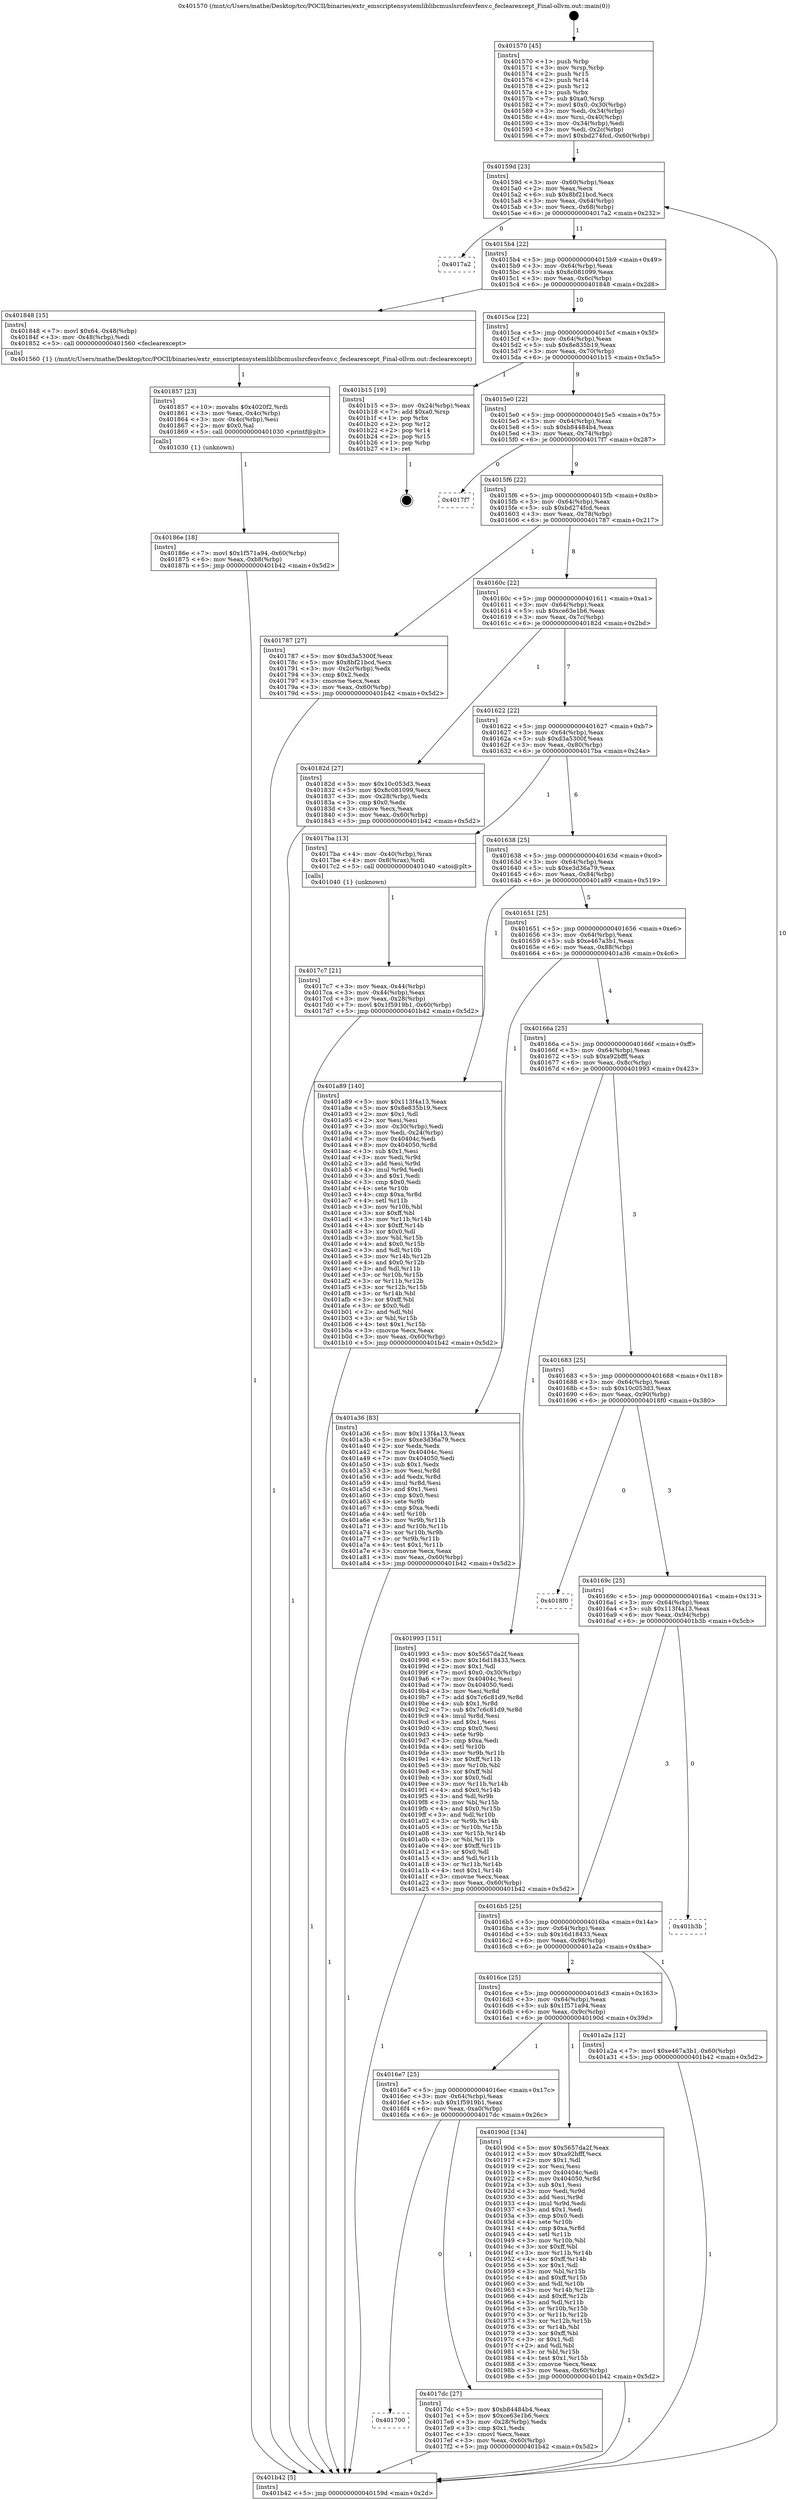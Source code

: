 digraph "0x401570" {
  label = "0x401570 (/mnt/c/Users/mathe/Desktop/tcc/POCII/binaries/extr_emscriptensystemliblibcmuslsrcfenvfenv.c_feclearexcept_Final-ollvm.out::main(0))"
  labelloc = "t"
  node[shape=record]

  Entry [label="",width=0.3,height=0.3,shape=circle,fillcolor=black,style=filled]
  "0x40159d" [label="{
     0x40159d [23]\l
     | [instrs]\l
     &nbsp;&nbsp;0x40159d \<+3\>: mov -0x60(%rbp),%eax\l
     &nbsp;&nbsp;0x4015a0 \<+2\>: mov %eax,%ecx\l
     &nbsp;&nbsp;0x4015a2 \<+6\>: sub $0x8bf21bcd,%ecx\l
     &nbsp;&nbsp;0x4015a8 \<+3\>: mov %eax,-0x64(%rbp)\l
     &nbsp;&nbsp;0x4015ab \<+3\>: mov %ecx,-0x68(%rbp)\l
     &nbsp;&nbsp;0x4015ae \<+6\>: je 00000000004017a2 \<main+0x232\>\l
  }"]
  "0x4017a2" [label="{
     0x4017a2\l
  }", style=dashed]
  "0x4015b4" [label="{
     0x4015b4 [22]\l
     | [instrs]\l
     &nbsp;&nbsp;0x4015b4 \<+5\>: jmp 00000000004015b9 \<main+0x49\>\l
     &nbsp;&nbsp;0x4015b9 \<+3\>: mov -0x64(%rbp),%eax\l
     &nbsp;&nbsp;0x4015bc \<+5\>: sub $0x8c081099,%eax\l
     &nbsp;&nbsp;0x4015c1 \<+3\>: mov %eax,-0x6c(%rbp)\l
     &nbsp;&nbsp;0x4015c4 \<+6\>: je 0000000000401848 \<main+0x2d8\>\l
  }"]
  Exit [label="",width=0.3,height=0.3,shape=circle,fillcolor=black,style=filled,peripheries=2]
  "0x401848" [label="{
     0x401848 [15]\l
     | [instrs]\l
     &nbsp;&nbsp;0x401848 \<+7\>: movl $0x64,-0x48(%rbp)\l
     &nbsp;&nbsp;0x40184f \<+3\>: mov -0x48(%rbp),%edi\l
     &nbsp;&nbsp;0x401852 \<+5\>: call 0000000000401560 \<feclearexcept\>\l
     | [calls]\l
     &nbsp;&nbsp;0x401560 \{1\} (/mnt/c/Users/mathe/Desktop/tcc/POCII/binaries/extr_emscriptensystemliblibcmuslsrcfenvfenv.c_feclearexcept_Final-ollvm.out::feclearexcept)\l
  }"]
  "0x4015ca" [label="{
     0x4015ca [22]\l
     | [instrs]\l
     &nbsp;&nbsp;0x4015ca \<+5\>: jmp 00000000004015cf \<main+0x5f\>\l
     &nbsp;&nbsp;0x4015cf \<+3\>: mov -0x64(%rbp),%eax\l
     &nbsp;&nbsp;0x4015d2 \<+5\>: sub $0x8e835b19,%eax\l
     &nbsp;&nbsp;0x4015d7 \<+3\>: mov %eax,-0x70(%rbp)\l
     &nbsp;&nbsp;0x4015da \<+6\>: je 0000000000401b15 \<main+0x5a5\>\l
  }"]
  "0x40186e" [label="{
     0x40186e [18]\l
     | [instrs]\l
     &nbsp;&nbsp;0x40186e \<+7\>: movl $0x1f571a94,-0x60(%rbp)\l
     &nbsp;&nbsp;0x401875 \<+6\>: mov %eax,-0xb8(%rbp)\l
     &nbsp;&nbsp;0x40187b \<+5\>: jmp 0000000000401b42 \<main+0x5d2\>\l
  }"]
  "0x401b15" [label="{
     0x401b15 [19]\l
     | [instrs]\l
     &nbsp;&nbsp;0x401b15 \<+3\>: mov -0x24(%rbp),%eax\l
     &nbsp;&nbsp;0x401b18 \<+7\>: add $0xa0,%rsp\l
     &nbsp;&nbsp;0x401b1f \<+1\>: pop %rbx\l
     &nbsp;&nbsp;0x401b20 \<+2\>: pop %r12\l
     &nbsp;&nbsp;0x401b22 \<+2\>: pop %r14\l
     &nbsp;&nbsp;0x401b24 \<+2\>: pop %r15\l
     &nbsp;&nbsp;0x401b26 \<+1\>: pop %rbp\l
     &nbsp;&nbsp;0x401b27 \<+1\>: ret\l
  }"]
  "0x4015e0" [label="{
     0x4015e0 [22]\l
     | [instrs]\l
     &nbsp;&nbsp;0x4015e0 \<+5\>: jmp 00000000004015e5 \<main+0x75\>\l
     &nbsp;&nbsp;0x4015e5 \<+3\>: mov -0x64(%rbp),%eax\l
     &nbsp;&nbsp;0x4015e8 \<+5\>: sub $0xb84484b4,%eax\l
     &nbsp;&nbsp;0x4015ed \<+3\>: mov %eax,-0x74(%rbp)\l
     &nbsp;&nbsp;0x4015f0 \<+6\>: je 00000000004017f7 \<main+0x287\>\l
  }"]
  "0x401857" [label="{
     0x401857 [23]\l
     | [instrs]\l
     &nbsp;&nbsp;0x401857 \<+10\>: movabs $0x4020f2,%rdi\l
     &nbsp;&nbsp;0x401861 \<+3\>: mov %eax,-0x4c(%rbp)\l
     &nbsp;&nbsp;0x401864 \<+3\>: mov -0x4c(%rbp),%esi\l
     &nbsp;&nbsp;0x401867 \<+2\>: mov $0x0,%al\l
     &nbsp;&nbsp;0x401869 \<+5\>: call 0000000000401030 \<printf@plt\>\l
     | [calls]\l
     &nbsp;&nbsp;0x401030 \{1\} (unknown)\l
  }"]
  "0x4017f7" [label="{
     0x4017f7\l
  }", style=dashed]
  "0x4015f6" [label="{
     0x4015f6 [22]\l
     | [instrs]\l
     &nbsp;&nbsp;0x4015f6 \<+5\>: jmp 00000000004015fb \<main+0x8b\>\l
     &nbsp;&nbsp;0x4015fb \<+3\>: mov -0x64(%rbp),%eax\l
     &nbsp;&nbsp;0x4015fe \<+5\>: sub $0xbd274fcd,%eax\l
     &nbsp;&nbsp;0x401603 \<+3\>: mov %eax,-0x78(%rbp)\l
     &nbsp;&nbsp;0x401606 \<+6\>: je 0000000000401787 \<main+0x217\>\l
  }"]
  "0x401700" [label="{
     0x401700\l
  }", style=dashed]
  "0x401787" [label="{
     0x401787 [27]\l
     | [instrs]\l
     &nbsp;&nbsp;0x401787 \<+5\>: mov $0xd3a5300f,%eax\l
     &nbsp;&nbsp;0x40178c \<+5\>: mov $0x8bf21bcd,%ecx\l
     &nbsp;&nbsp;0x401791 \<+3\>: mov -0x2c(%rbp),%edx\l
     &nbsp;&nbsp;0x401794 \<+3\>: cmp $0x2,%edx\l
     &nbsp;&nbsp;0x401797 \<+3\>: cmovne %ecx,%eax\l
     &nbsp;&nbsp;0x40179a \<+3\>: mov %eax,-0x60(%rbp)\l
     &nbsp;&nbsp;0x40179d \<+5\>: jmp 0000000000401b42 \<main+0x5d2\>\l
  }"]
  "0x40160c" [label="{
     0x40160c [22]\l
     | [instrs]\l
     &nbsp;&nbsp;0x40160c \<+5\>: jmp 0000000000401611 \<main+0xa1\>\l
     &nbsp;&nbsp;0x401611 \<+3\>: mov -0x64(%rbp),%eax\l
     &nbsp;&nbsp;0x401614 \<+5\>: sub $0xce63e1b6,%eax\l
     &nbsp;&nbsp;0x401619 \<+3\>: mov %eax,-0x7c(%rbp)\l
     &nbsp;&nbsp;0x40161c \<+6\>: je 000000000040182d \<main+0x2bd\>\l
  }"]
  "0x401b42" [label="{
     0x401b42 [5]\l
     | [instrs]\l
     &nbsp;&nbsp;0x401b42 \<+5\>: jmp 000000000040159d \<main+0x2d\>\l
  }"]
  "0x401570" [label="{
     0x401570 [45]\l
     | [instrs]\l
     &nbsp;&nbsp;0x401570 \<+1\>: push %rbp\l
     &nbsp;&nbsp;0x401571 \<+3\>: mov %rsp,%rbp\l
     &nbsp;&nbsp;0x401574 \<+2\>: push %r15\l
     &nbsp;&nbsp;0x401576 \<+2\>: push %r14\l
     &nbsp;&nbsp;0x401578 \<+2\>: push %r12\l
     &nbsp;&nbsp;0x40157a \<+1\>: push %rbx\l
     &nbsp;&nbsp;0x40157b \<+7\>: sub $0xa0,%rsp\l
     &nbsp;&nbsp;0x401582 \<+7\>: movl $0x0,-0x30(%rbp)\l
     &nbsp;&nbsp;0x401589 \<+3\>: mov %edi,-0x34(%rbp)\l
     &nbsp;&nbsp;0x40158c \<+4\>: mov %rsi,-0x40(%rbp)\l
     &nbsp;&nbsp;0x401590 \<+3\>: mov -0x34(%rbp),%edi\l
     &nbsp;&nbsp;0x401593 \<+3\>: mov %edi,-0x2c(%rbp)\l
     &nbsp;&nbsp;0x401596 \<+7\>: movl $0xbd274fcd,-0x60(%rbp)\l
  }"]
  "0x4017dc" [label="{
     0x4017dc [27]\l
     | [instrs]\l
     &nbsp;&nbsp;0x4017dc \<+5\>: mov $0xb84484b4,%eax\l
     &nbsp;&nbsp;0x4017e1 \<+5\>: mov $0xce63e1b6,%ecx\l
     &nbsp;&nbsp;0x4017e6 \<+3\>: mov -0x28(%rbp),%edx\l
     &nbsp;&nbsp;0x4017e9 \<+3\>: cmp $0x1,%edx\l
     &nbsp;&nbsp;0x4017ec \<+3\>: cmovl %ecx,%eax\l
     &nbsp;&nbsp;0x4017ef \<+3\>: mov %eax,-0x60(%rbp)\l
     &nbsp;&nbsp;0x4017f2 \<+5\>: jmp 0000000000401b42 \<main+0x5d2\>\l
  }"]
  "0x40182d" [label="{
     0x40182d [27]\l
     | [instrs]\l
     &nbsp;&nbsp;0x40182d \<+5\>: mov $0x10c053d3,%eax\l
     &nbsp;&nbsp;0x401832 \<+5\>: mov $0x8c081099,%ecx\l
     &nbsp;&nbsp;0x401837 \<+3\>: mov -0x28(%rbp),%edx\l
     &nbsp;&nbsp;0x40183a \<+3\>: cmp $0x0,%edx\l
     &nbsp;&nbsp;0x40183d \<+3\>: cmove %ecx,%eax\l
     &nbsp;&nbsp;0x401840 \<+3\>: mov %eax,-0x60(%rbp)\l
     &nbsp;&nbsp;0x401843 \<+5\>: jmp 0000000000401b42 \<main+0x5d2\>\l
  }"]
  "0x401622" [label="{
     0x401622 [22]\l
     | [instrs]\l
     &nbsp;&nbsp;0x401622 \<+5\>: jmp 0000000000401627 \<main+0xb7\>\l
     &nbsp;&nbsp;0x401627 \<+3\>: mov -0x64(%rbp),%eax\l
     &nbsp;&nbsp;0x40162a \<+5\>: sub $0xd3a5300f,%eax\l
     &nbsp;&nbsp;0x40162f \<+3\>: mov %eax,-0x80(%rbp)\l
     &nbsp;&nbsp;0x401632 \<+6\>: je 00000000004017ba \<main+0x24a\>\l
  }"]
  "0x4016e7" [label="{
     0x4016e7 [25]\l
     | [instrs]\l
     &nbsp;&nbsp;0x4016e7 \<+5\>: jmp 00000000004016ec \<main+0x17c\>\l
     &nbsp;&nbsp;0x4016ec \<+3\>: mov -0x64(%rbp),%eax\l
     &nbsp;&nbsp;0x4016ef \<+5\>: sub $0x1f5919b1,%eax\l
     &nbsp;&nbsp;0x4016f4 \<+6\>: mov %eax,-0xa0(%rbp)\l
     &nbsp;&nbsp;0x4016fa \<+6\>: je 00000000004017dc \<main+0x26c\>\l
  }"]
  "0x4017ba" [label="{
     0x4017ba [13]\l
     | [instrs]\l
     &nbsp;&nbsp;0x4017ba \<+4\>: mov -0x40(%rbp),%rax\l
     &nbsp;&nbsp;0x4017be \<+4\>: mov 0x8(%rax),%rdi\l
     &nbsp;&nbsp;0x4017c2 \<+5\>: call 0000000000401040 \<atoi@plt\>\l
     | [calls]\l
     &nbsp;&nbsp;0x401040 \{1\} (unknown)\l
  }"]
  "0x401638" [label="{
     0x401638 [25]\l
     | [instrs]\l
     &nbsp;&nbsp;0x401638 \<+5\>: jmp 000000000040163d \<main+0xcd\>\l
     &nbsp;&nbsp;0x40163d \<+3\>: mov -0x64(%rbp),%eax\l
     &nbsp;&nbsp;0x401640 \<+5\>: sub $0xe3d36a79,%eax\l
     &nbsp;&nbsp;0x401645 \<+6\>: mov %eax,-0x84(%rbp)\l
     &nbsp;&nbsp;0x40164b \<+6\>: je 0000000000401a89 \<main+0x519\>\l
  }"]
  "0x4017c7" [label="{
     0x4017c7 [21]\l
     | [instrs]\l
     &nbsp;&nbsp;0x4017c7 \<+3\>: mov %eax,-0x44(%rbp)\l
     &nbsp;&nbsp;0x4017ca \<+3\>: mov -0x44(%rbp),%eax\l
     &nbsp;&nbsp;0x4017cd \<+3\>: mov %eax,-0x28(%rbp)\l
     &nbsp;&nbsp;0x4017d0 \<+7\>: movl $0x1f5919b1,-0x60(%rbp)\l
     &nbsp;&nbsp;0x4017d7 \<+5\>: jmp 0000000000401b42 \<main+0x5d2\>\l
  }"]
  "0x40190d" [label="{
     0x40190d [134]\l
     | [instrs]\l
     &nbsp;&nbsp;0x40190d \<+5\>: mov $0x5657da2f,%eax\l
     &nbsp;&nbsp;0x401912 \<+5\>: mov $0xa92bfff,%ecx\l
     &nbsp;&nbsp;0x401917 \<+2\>: mov $0x1,%dl\l
     &nbsp;&nbsp;0x401919 \<+2\>: xor %esi,%esi\l
     &nbsp;&nbsp;0x40191b \<+7\>: mov 0x40404c,%edi\l
     &nbsp;&nbsp;0x401922 \<+8\>: mov 0x404050,%r8d\l
     &nbsp;&nbsp;0x40192a \<+3\>: sub $0x1,%esi\l
     &nbsp;&nbsp;0x40192d \<+3\>: mov %edi,%r9d\l
     &nbsp;&nbsp;0x401930 \<+3\>: add %esi,%r9d\l
     &nbsp;&nbsp;0x401933 \<+4\>: imul %r9d,%edi\l
     &nbsp;&nbsp;0x401937 \<+3\>: and $0x1,%edi\l
     &nbsp;&nbsp;0x40193a \<+3\>: cmp $0x0,%edi\l
     &nbsp;&nbsp;0x40193d \<+4\>: sete %r10b\l
     &nbsp;&nbsp;0x401941 \<+4\>: cmp $0xa,%r8d\l
     &nbsp;&nbsp;0x401945 \<+4\>: setl %r11b\l
     &nbsp;&nbsp;0x401949 \<+3\>: mov %r10b,%bl\l
     &nbsp;&nbsp;0x40194c \<+3\>: xor $0xff,%bl\l
     &nbsp;&nbsp;0x40194f \<+3\>: mov %r11b,%r14b\l
     &nbsp;&nbsp;0x401952 \<+4\>: xor $0xff,%r14b\l
     &nbsp;&nbsp;0x401956 \<+3\>: xor $0x1,%dl\l
     &nbsp;&nbsp;0x401959 \<+3\>: mov %bl,%r15b\l
     &nbsp;&nbsp;0x40195c \<+4\>: and $0xff,%r15b\l
     &nbsp;&nbsp;0x401960 \<+3\>: and %dl,%r10b\l
     &nbsp;&nbsp;0x401963 \<+3\>: mov %r14b,%r12b\l
     &nbsp;&nbsp;0x401966 \<+4\>: and $0xff,%r12b\l
     &nbsp;&nbsp;0x40196a \<+3\>: and %dl,%r11b\l
     &nbsp;&nbsp;0x40196d \<+3\>: or %r10b,%r15b\l
     &nbsp;&nbsp;0x401970 \<+3\>: or %r11b,%r12b\l
     &nbsp;&nbsp;0x401973 \<+3\>: xor %r12b,%r15b\l
     &nbsp;&nbsp;0x401976 \<+3\>: or %r14b,%bl\l
     &nbsp;&nbsp;0x401979 \<+3\>: xor $0xff,%bl\l
     &nbsp;&nbsp;0x40197c \<+3\>: or $0x1,%dl\l
     &nbsp;&nbsp;0x40197f \<+2\>: and %dl,%bl\l
     &nbsp;&nbsp;0x401981 \<+3\>: or %bl,%r15b\l
     &nbsp;&nbsp;0x401984 \<+4\>: test $0x1,%r15b\l
     &nbsp;&nbsp;0x401988 \<+3\>: cmovne %ecx,%eax\l
     &nbsp;&nbsp;0x40198b \<+3\>: mov %eax,-0x60(%rbp)\l
     &nbsp;&nbsp;0x40198e \<+5\>: jmp 0000000000401b42 \<main+0x5d2\>\l
  }"]
  "0x401a89" [label="{
     0x401a89 [140]\l
     | [instrs]\l
     &nbsp;&nbsp;0x401a89 \<+5\>: mov $0x113f4a13,%eax\l
     &nbsp;&nbsp;0x401a8e \<+5\>: mov $0x8e835b19,%ecx\l
     &nbsp;&nbsp;0x401a93 \<+2\>: mov $0x1,%dl\l
     &nbsp;&nbsp;0x401a95 \<+2\>: xor %esi,%esi\l
     &nbsp;&nbsp;0x401a97 \<+3\>: mov -0x30(%rbp),%edi\l
     &nbsp;&nbsp;0x401a9a \<+3\>: mov %edi,-0x24(%rbp)\l
     &nbsp;&nbsp;0x401a9d \<+7\>: mov 0x40404c,%edi\l
     &nbsp;&nbsp;0x401aa4 \<+8\>: mov 0x404050,%r8d\l
     &nbsp;&nbsp;0x401aac \<+3\>: sub $0x1,%esi\l
     &nbsp;&nbsp;0x401aaf \<+3\>: mov %edi,%r9d\l
     &nbsp;&nbsp;0x401ab2 \<+3\>: add %esi,%r9d\l
     &nbsp;&nbsp;0x401ab5 \<+4\>: imul %r9d,%edi\l
     &nbsp;&nbsp;0x401ab9 \<+3\>: and $0x1,%edi\l
     &nbsp;&nbsp;0x401abc \<+3\>: cmp $0x0,%edi\l
     &nbsp;&nbsp;0x401abf \<+4\>: sete %r10b\l
     &nbsp;&nbsp;0x401ac3 \<+4\>: cmp $0xa,%r8d\l
     &nbsp;&nbsp;0x401ac7 \<+4\>: setl %r11b\l
     &nbsp;&nbsp;0x401acb \<+3\>: mov %r10b,%bl\l
     &nbsp;&nbsp;0x401ace \<+3\>: xor $0xff,%bl\l
     &nbsp;&nbsp;0x401ad1 \<+3\>: mov %r11b,%r14b\l
     &nbsp;&nbsp;0x401ad4 \<+4\>: xor $0xff,%r14b\l
     &nbsp;&nbsp;0x401ad8 \<+3\>: xor $0x0,%dl\l
     &nbsp;&nbsp;0x401adb \<+3\>: mov %bl,%r15b\l
     &nbsp;&nbsp;0x401ade \<+4\>: and $0x0,%r15b\l
     &nbsp;&nbsp;0x401ae2 \<+3\>: and %dl,%r10b\l
     &nbsp;&nbsp;0x401ae5 \<+3\>: mov %r14b,%r12b\l
     &nbsp;&nbsp;0x401ae8 \<+4\>: and $0x0,%r12b\l
     &nbsp;&nbsp;0x401aec \<+3\>: and %dl,%r11b\l
     &nbsp;&nbsp;0x401aef \<+3\>: or %r10b,%r15b\l
     &nbsp;&nbsp;0x401af2 \<+3\>: or %r11b,%r12b\l
     &nbsp;&nbsp;0x401af5 \<+3\>: xor %r12b,%r15b\l
     &nbsp;&nbsp;0x401af8 \<+3\>: or %r14b,%bl\l
     &nbsp;&nbsp;0x401afb \<+3\>: xor $0xff,%bl\l
     &nbsp;&nbsp;0x401afe \<+3\>: or $0x0,%dl\l
     &nbsp;&nbsp;0x401b01 \<+2\>: and %dl,%bl\l
     &nbsp;&nbsp;0x401b03 \<+3\>: or %bl,%r15b\l
     &nbsp;&nbsp;0x401b06 \<+4\>: test $0x1,%r15b\l
     &nbsp;&nbsp;0x401b0a \<+3\>: cmovne %ecx,%eax\l
     &nbsp;&nbsp;0x401b0d \<+3\>: mov %eax,-0x60(%rbp)\l
     &nbsp;&nbsp;0x401b10 \<+5\>: jmp 0000000000401b42 \<main+0x5d2\>\l
  }"]
  "0x401651" [label="{
     0x401651 [25]\l
     | [instrs]\l
     &nbsp;&nbsp;0x401651 \<+5\>: jmp 0000000000401656 \<main+0xe6\>\l
     &nbsp;&nbsp;0x401656 \<+3\>: mov -0x64(%rbp),%eax\l
     &nbsp;&nbsp;0x401659 \<+5\>: sub $0xe467a3b1,%eax\l
     &nbsp;&nbsp;0x40165e \<+6\>: mov %eax,-0x88(%rbp)\l
     &nbsp;&nbsp;0x401664 \<+6\>: je 0000000000401a36 \<main+0x4c6\>\l
  }"]
  "0x4016ce" [label="{
     0x4016ce [25]\l
     | [instrs]\l
     &nbsp;&nbsp;0x4016ce \<+5\>: jmp 00000000004016d3 \<main+0x163\>\l
     &nbsp;&nbsp;0x4016d3 \<+3\>: mov -0x64(%rbp),%eax\l
     &nbsp;&nbsp;0x4016d6 \<+5\>: sub $0x1f571a94,%eax\l
     &nbsp;&nbsp;0x4016db \<+6\>: mov %eax,-0x9c(%rbp)\l
     &nbsp;&nbsp;0x4016e1 \<+6\>: je 000000000040190d \<main+0x39d\>\l
  }"]
  "0x401a36" [label="{
     0x401a36 [83]\l
     | [instrs]\l
     &nbsp;&nbsp;0x401a36 \<+5\>: mov $0x113f4a13,%eax\l
     &nbsp;&nbsp;0x401a3b \<+5\>: mov $0xe3d36a79,%ecx\l
     &nbsp;&nbsp;0x401a40 \<+2\>: xor %edx,%edx\l
     &nbsp;&nbsp;0x401a42 \<+7\>: mov 0x40404c,%esi\l
     &nbsp;&nbsp;0x401a49 \<+7\>: mov 0x404050,%edi\l
     &nbsp;&nbsp;0x401a50 \<+3\>: sub $0x1,%edx\l
     &nbsp;&nbsp;0x401a53 \<+3\>: mov %esi,%r8d\l
     &nbsp;&nbsp;0x401a56 \<+3\>: add %edx,%r8d\l
     &nbsp;&nbsp;0x401a59 \<+4\>: imul %r8d,%esi\l
     &nbsp;&nbsp;0x401a5d \<+3\>: and $0x1,%esi\l
     &nbsp;&nbsp;0x401a60 \<+3\>: cmp $0x0,%esi\l
     &nbsp;&nbsp;0x401a63 \<+4\>: sete %r9b\l
     &nbsp;&nbsp;0x401a67 \<+3\>: cmp $0xa,%edi\l
     &nbsp;&nbsp;0x401a6a \<+4\>: setl %r10b\l
     &nbsp;&nbsp;0x401a6e \<+3\>: mov %r9b,%r11b\l
     &nbsp;&nbsp;0x401a71 \<+3\>: and %r10b,%r11b\l
     &nbsp;&nbsp;0x401a74 \<+3\>: xor %r10b,%r9b\l
     &nbsp;&nbsp;0x401a77 \<+3\>: or %r9b,%r11b\l
     &nbsp;&nbsp;0x401a7a \<+4\>: test $0x1,%r11b\l
     &nbsp;&nbsp;0x401a7e \<+3\>: cmovne %ecx,%eax\l
     &nbsp;&nbsp;0x401a81 \<+3\>: mov %eax,-0x60(%rbp)\l
     &nbsp;&nbsp;0x401a84 \<+5\>: jmp 0000000000401b42 \<main+0x5d2\>\l
  }"]
  "0x40166a" [label="{
     0x40166a [25]\l
     | [instrs]\l
     &nbsp;&nbsp;0x40166a \<+5\>: jmp 000000000040166f \<main+0xff\>\l
     &nbsp;&nbsp;0x40166f \<+3\>: mov -0x64(%rbp),%eax\l
     &nbsp;&nbsp;0x401672 \<+5\>: sub $0xa92bfff,%eax\l
     &nbsp;&nbsp;0x401677 \<+6\>: mov %eax,-0x8c(%rbp)\l
     &nbsp;&nbsp;0x40167d \<+6\>: je 0000000000401993 \<main+0x423\>\l
  }"]
  "0x401a2a" [label="{
     0x401a2a [12]\l
     | [instrs]\l
     &nbsp;&nbsp;0x401a2a \<+7\>: movl $0xe467a3b1,-0x60(%rbp)\l
     &nbsp;&nbsp;0x401a31 \<+5\>: jmp 0000000000401b42 \<main+0x5d2\>\l
  }"]
  "0x401993" [label="{
     0x401993 [151]\l
     | [instrs]\l
     &nbsp;&nbsp;0x401993 \<+5\>: mov $0x5657da2f,%eax\l
     &nbsp;&nbsp;0x401998 \<+5\>: mov $0x16d18433,%ecx\l
     &nbsp;&nbsp;0x40199d \<+2\>: mov $0x1,%dl\l
     &nbsp;&nbsp;0x40199f \<+7\>: movl $0x0,-0x30(%rbp)\l
     &nbsp;&nbsp;0x4019a6 \<+7\>: mov 0x40404c,%esi\l
     &nbsp;&nbsp;0x4019ad \<+7\>: mov 0x404050,%edi\l
     &nbsp;&nbsp;0x4019b4 \<+3\>: mov %esi,%r8d\l
     &nbsp;&nbsp;0x4019b7 \<+7\>: add $0x7c6c81d9,%r8d\l
     &nbsp;&nbsp;0x4019be \<+4\>: sub $0x1,%r8d\l
     &nbsp;&nbsp;0x4019c2 \<+7\>: sub $0x7c6c81d9,%r8d\l
     &nbsp;&nbsp;0x4019c9 \<+4\>: imul %r8d,%esi\l
     &nbsp;&nbsp;0x4019cd \<+3\>: and $0x1,%esi\l
     &nbsp;&nbsp;0x4019d0 \<+3\>: cmp $0x0,%esi\l
     &nbsp;&nbsp;0x4019d3 \<+4\>: sete %r9b\l
     &nbsp;&nbsp;0x4019d7 \<+3\>: cmp $0xa,%edi\l
     &nbsp;&nbsp;0x4019da \<+4\>: setl %r10b\l
     &nbsp;&nbsp;0x4019de \<+3\>: mov %r9b,%r11b\l
     &nbsp;&nbsp;0x4019e1 \<+4\>: xor $0xff,%r11b\l
     &nbsp;&nbsp;0x4019e5 \<+3\>: mov %r10b,%bl\l
     &nbsp;&nbsp;0x4019e8 \<+3\>: xor $0xff,%bl\l
     &nbsp;&nbsp;0x4019eb \<+3\>: xor $0x0,%dl\l
     &nbsp;&nbsp;0x4019ee \<+3\>: mov %r11b,%r14b\l
     &nbsp;&nbsp;0x4019f1 \<+4\>: and $0x0,%r14b\l
     &nbsp;&nbsp;0x4019f5 \<+3\>: and %dl,%r9b\l
     &nbsp;&nbsp;0x4019f8 \<+3\>: mov %bl,%r15b\l
     &nbsp;&nbsp;0x4019fb \<+4\>: and $0x0,%r15b\l
     &nbsp;&nbsp;0x4019ff \<+3\>: and %dl,%r10b\l
     &nbsp;&nbsp;0x401a02 \<+3\>: or %r9b,%r14b\l
     &nbsp;&nbsp;0x401a05 \<+3\>: or %r10b,%r15b\l
     &nbsp;&nbsp;0x401a08 \<+3\>: xor %r15b,%r14b\l
     &nbsp;&nbsp;0x401a0b \<+3\>: or %bl,%r11b\l
     &nbsp;&nbsp;0x401a0e \<+4\>: xor $0xff,%r11b\l
     &nbsp;&nbsp;0x401a12 \<+3\>: or $0x0,%dl\l
     &nbsp;&nbsp;0x401a15 \<+3\>: and %dl,%r11b\l
     &nbsp;&nbsp;0x401a18 \<+3\>: or %r11b,%r14b\l
     &nbsp;&nbsp;0x401a1b \<+4\>: test $0x1,%r14b\l
     &nbsp;&nbsp;0x401a1f \<+3\>: cmovne %ecx,%eax\l
     &nbsp;&nbsp;0x401a22 \<+3\>: mov %eax,-0x60(%rbp)\l
     &nbsp;&nbsp;0x401a25 \<+5\>: jmp 0000000000401b42 \<main+0x5d2\>\l
  }"]
  "0x401683" [label="{
     0x401683 [25]\l
     | [instrs]\l
     &nbsp;&nbsp;0x401683 \<+5\>: jmp 0000000000401688 \<main+0x118\>\l
     &nbsp;&nbsp;0x401688 \<+3\>: mov -0x64(%rbp),%eax\l
     &nbsp;&nbsp;0x40168b \<+5\>: sub $0x10c053d3,%eax\l
     &nbsp;&nbsp;0x401690 \<+6\>: mov %eax,-0x90(%rbp)\l
     &nbsp;&nbsp;0x401696 \<+6\>: je 00000000004018f0 \<main+0x380\>\l
  }"]
  "0x4016b5" [label="{
     0x4016b5 [25]\l
     | [instrs]\l
     &nbsp;&nbsp;0x4016b5 \<+5\>: jmp 00000000004016ba \<main+0x14a\>\l
     &nbsp;&nbsp;0x4016ba \<+3\>: mov -0x64(%rbp),%eax\l
     &nbsp;&nbsp;0x4016bd \<+5\>: sub $0x16d18433,%eax\l
     &nbsp;&nbsp;0x4016c2 \<+6\>: mov %eax,-0x98(%rbp)\l
     &nbsp;&nbsp;0x4016c8 \<+6\>: je 0000000000401a2a \<main+0x4ba\>\l
  }"]
  "0x4018f0" [label="{
     0x4018f0\l
  }", style=dashed]
  "0x40169c" [label="{
     0x40169c [25]\l
     | [instrs]\l
     &nbsp;&nbsp;0x40169c \<+5\>: jmp 00000000004016a1 \<main+0x131\>\l
     &nbsp;&nbsp;0x4016a1 \<+3\>: mov -0x64(%rbp),%eax\l
     &nbsp;&nbsp;0x4016a4 \<+5\>: sub $0x113f4a13,%eax\l
     &nbsp;&nbsp;0x4016a9 \<+6\>: mov %eax,-0x94(%rbp)\l
     &nbsp;&nbsp;0x4016af \<+6\>: je 0000000000401b3b \<main+0x5cb\>\l
  }"]
  "0x401b3b" [label="{
     0x401b3b\l
  }", style=dashed]
  Entry -> "0x401570" [label=" 1"]
  "0x40159d" -> "0x4017a2" [label=" 0"]
  "0x40159d" -> "0x4015b4" [label=" 11"]
  "0x401b15" -> Exit [label=" 1"]
  "0x4015b4" -> "0x401848" [label=" 1"]
  "0x4015b4" -> "0x4015ca" [label=" 10"]
  "0x401a89" -> "0x401b42" [label=" 1"]
  "0x4015ca" -> "0x401b15" [label=" 1"]
  "0x4015ca" -> "0x4015e0" [label=" 9"]
  "0x401a36" -> "0x401b42" [label=" 1"]
  "0x4015e0" -> "0x4017f7" [label=" 0"]
  "0x4015e0" -> "0x4015f6" [label=" 9"]
  "0x401a2a" -> "0x401b42" [label=" 1"]
  "0x4015f6" -> "0x401787" [label=" 1"]
  "0x4015f6" -> "0x40160c" [label=" 8"]
  "0x401787" -> "0x401b42" [label=" 1"]
  "0x401570" -> "0x40159d" [label=" 1"]
  "0x401b42" -> "0x40159d" [label=" 10"]
  "0x401993" -> "0x401b42" [label=" 1"]
  "0x40160c" -> "0x40182d" [label=" 1"]
  "0x40160c" -> "0x401622" [label=" 7"]
  "0x40190d" -> "0x401b42" [label=" 1"]
  "0x401622" -> "0x4017ba" [label=" 1"]
  "0x401622" -> "0x401638" [label=" 6"]
  "0x4017ba" -> "0x4017c7" [label=" 1"]
  "0x4017c7" -> "0x401b42" [label=" 1"]
  "0x401857" -> "0x40186e" [label=" 1"]
  "0x401638" -> "0x401a89" [label=" 1"]
  "0x401638" -> "0x401651" [label=" 5"]
  "0x401848" -> "0x401857" [label=" 1"]
  "0x401651" -> "0x401a36" [label=" 1"]
  "0x401651" -> "0x40166a" [label=" 4"]
  "0x4017dc" -> "0x401b42" [label=" 1"]
  "0x40166a" -> "0x401993" [label=" 1"]
  "0x40166a" -> "0x401683" [label=" 3"]
  "0x4016e7" -> "0x401700" [label=" 0"]
  "0x401683" -> "0x4018f0" [label=" 0"]
  "0x401683" -> "0x40169c" [label=" 3"]
  "0x40186e" -> "0x401b42" [label=" 1"]
  "0x40169c" -> "0x401b3b" [label=" 0"]
  "0x40169c" -> "0x4016b5" [label=" 3"]
  "0x4016e7" -> "0x4017dc" [label=" 1"]
  "0x4016b5" -> "0x401a2a" [label=" 1"]
  "0x4016b5" -> "0x4016ce" [label=" 2"]
  "0x40182d" -> "0x401b42" [label=" 1"]
  "0x4016ce" -> "0x40190d" [label=" 1"]
  "0x4016ce" -> "0x4016e7" [label=" 1"]
}
